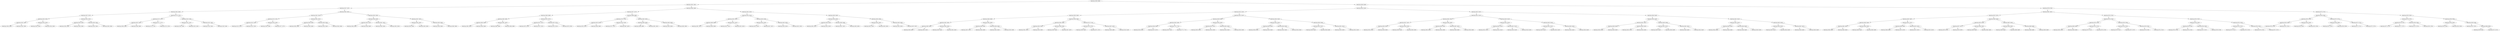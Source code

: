 digraph G{
645301116 [label="Node{data=[4938, 4938]}"]
645301116 -> 726604599
726604599 [label="Node{data=[3661, 3661]}"]
726604599 -> 1523367598
1523367598 [label="Node{data=[2187, 2187]}"]
1523367598 -> 1685319477
1685319477 [label="Node{data=[2065, 2065]}"]
1685319477 -> 1988947364
1988947364 [label="Node{data=[2057, 2057]}"]
1988947364 -> 633980641
633980641 [label="Node{data=[2053, 2053]}"]
633980641 -> 441398584
441398584 [label="Node{data=[1935, 1935]}"]
441398584 -> 1639869187
1639869187 [label="Node{data=[1894, 1894]}"]
441398584 -> 1892567901
1892567901 [label="Node{data=[1959, 1959]}"]
633980641 -> 458974571
458974571 [label="Node{data=[2055, 2055]}"]
458974571 -> 2019452365
2019452365 [label="Node{data=[2054, 2054]}"]
458974571 -> 1781202870
1781202870 [label="Node{data=[2056, 2056]}"]
1988947364 -> 1748817165
1748817165 [label="Node{data=[2061, 2061]}"]
1748817165 -> 671913308
671913308 [label="Node{data=[2059, 2059]}"]
671913308 -> 603450781
603450781 [label="Node{data=[2058, 2058]}"]
671913308 -> 513630490
513630490 [label="Node{data=[2060, 2060]}"]
1748817165 -> 277302137
277302137 [label="Node{data=[2063, 2063]}"]
277302137 -> 1550682688
1550682688 [label="Node{data=[2062, 2062]}"]
277302137 -> 1089081173
1089081173 [label="Node{data=[2064, 2064]}"]
1685319477 -> 898249699
898249699 [label="Node{data=[2179, 2179]}"]
898249699 -> 536636072
536636072 [label="Node{data=[2175, 2175]}"]
536636072 -> 796118173
796118173 [label="Node{data=[2067, 2067]}"]
796118173 -> 1064566401
1064566401 [label="Node{data=[2066, 2066]}"]
796118173 -> 1526912935
1526912935 [label="Node{data=[2068, 2068]}"]
536636072 -> 668421957
668421957 [label="Node{data=[2177, 2177]}"]
668421957 -> 376530950
376530950 [label="Node{data=[2176, 2176]}"]
668421957 -> 920001471
920001471 [label="Node{data=[2178, 2178]}"]
898249699 -> 2074365229
2074365229 [label="Node{data=[2183, 2183]}"]
2074365229 -> 1712625787
1712625787 [label="Node{data=[2181, 2181]}"]
1712625787 -> 2075717095
2075717095 [label="Node{data=[2180, 2180]}"]
1712625787 -> 2100628172
2100628172 [label="Node{data=[2182, 2182]}"]
2074365229 -> 606207330
606207330 [label="Node{data=[2185, 2185]}"]
606207330 -> 1723100893
1723100893 [label="Node{data=[2184, 2184]}"]
606207330 -> 1524588601
1524588601 [label="Node{data=[2186, 2186]}"]
1523367598 -> 266957508
266957508 [label="Node{data=[3645, 3645]}"]
266957508 -> 604521654
604521654 [label="Node{data=[3631, 3631]}"]
604521654 -> 1628378220
1628378220 [label="Node{data=[2274, 2274]}"]
1628378220 -> 1089498844
1089498844 [label="Node{data=[2232, 2232]}"]
1089498844 -> 72043348
72043348 [label="Node{data=[2219, 2219]}"]
1089498844 -> 1652589215
1652589215 [label="Node{data=[2255, 2255]}"]
1628378220 -> 2067093207
2067093207 [label="Node{data=[2330, 2330]}"]
2067093207 -> 946885091
946885091 [label="Node{data=[2299, 2299]}"]
2067093207 -> 1723841618
1723841618 [label="Node{data=[2377, 2377]}"]
604521654 -> 5070432
5070432 [label="Node{data=[3641, 3641]}"]
5070432 -> 1360999248
1360999248 [label="Node{data=[3639, 3639]}"]
1360999248 -> 1809489881
1809489881 [label="Node{data=[3638, 3638]}"]
1360999248 -> 1880945628
1880945628 [label="Node{data=[3640, 3640]}"]
5070432 -> 449322465
449322465 [label="Node{data=[3643, 3643]}"]
449322465 -> 845490267
845490267 [label="Node{data=[3642, 3642]}"]
449322465 -> 226385305
226385305 [label="Node{data=[3644, 3644]}"]
266957508 -> 443272697
443272697 [label="Node{data=[3653, 3653]}"]
443272697 -> 1075244096
1075244096 [label="Node{data=[3649, 3649]}"]
1075244096 -> 1529488361
1529488361 [label="Node{data=[3647, 3647]}"]
1529488361 -> 608649088
608649088 [label="Node{data=[3646, 3646]}"]
1529488361 -> 1619475188
1619475188 [label="Node{data=[3648, 3648]}"]
1075244096 -> 394575432
394575432 [label="Node{data=[3651, 3651]}"]
394575432 -> 490467898
490467898 [label="Node{data=[3650, 3650]}"]
394575432 -> 10319138
10319138 [label="Node{data=[3652, 3652]}"]
443272697 -> 1494531935
1494531935 [label="Node{data=[3657, 3657]}"]
1494531935 -> 1808805067
1808805067 [label="Node{data=[3655, 3655]}"]
1808805067 -> 699967913
699967913 [label="Node{data=[3654, 3654]}"]
1808805067 -> 1114107353
1114107353 [label="Node{data=[3656, 3656]}"]
1494531935 -> 1056263309
1056263309 [label="Node{data=[3659, 3659]}"]
1056263309 -> 1420397036
1420397036 [label="Node{data=[3658, 3658]}"]
1056263309 -> 942704433
942704433 [label="Node{data=[3660, 3660]}"]
726604599 -> 1162132683
1162132683 [label="Node{data=[4906, 4906]}"]
1162132683 -> 1363218890
1363218890 [label="Node{data=[3677, 3677]}"]
1363218890 -> 1228870887
1228870887 [label="Node{data=[3669, 3669]}"]
1228870887 -> 1963592702
1963592702 [label="Node{data=[3665, 3665]}"]
1963592702 -> 357061488
357061488 [label="Node{data=[3663, 3663]}"]
357061488 -> 1289674578
1289674578 [label="Node{data=[3662, 3662]}"]
357061488 -> 2104975874
2104975874 [label="Node{data=[3664, 3664]}"]
1963592702 -> 1485292457
1485292457 [label="Node{data=[3667, 3667]}"]
1485292457 -> 251910170
251910170 [label="Node{data=[3666, 3666]}"]
1485292457 -> 899523303
899523303 [label="Node{data=[3668, 3668]}"]
1228870887 -> 1933357348
1933357348 [label="Node{data=[3673, 3673]}"]
1933357348 -> 356564577
356564577 [label="Node{data=[3671, 3671]}"]
356564577 -> 68319195
68319195 [label="Node{data=[3670, 3670]}"]
356564577 -> 1547728676
1547728676 [label="Node{data=[3672, 3672]}"]
1933357348 -> 1256413209
1256413209 [label="Node{data=[3675, 3675]}"]
1256413209 -> 1514165394
1514165394 [label="Node{data=[3674, 3674]}"]
1256413209 -> 1308318894
1308318894 [label="Node{data=[3676, 3676]}"]
1363218890 -> 308149090
308149090 [label="Node{data=[4898, 4898]}"]
308149090 -> 1110330016
1110330016 [label="Node{data=[3733, 3733]}"]
1110330016 -> 445801139
445801139 [label="Node{data=[3679, 3679]}"]
445801139 -> 219894627
219894627 [label="Node{data=[3678, 3678]}"]
445801139 -> 1885351753
1885351753 [label="Node{data=[3680, 3680]}"]
1110330016 -> 1076564143
1076564143 [label="Node{data=[4128, 4128]}"]
1076564143 -> 1227187683
1227187683 [label="Node{data=[3767, 3767]}"]
1076564143 -> 519223279
519223279 [label="Node{data=[4897, 4897]}"]
308149090 -> 1872353567
1872353567 [label="Node{data=[4902, 4902]}"]
1872353567 -> 1999569451
1999569451 [label="Node{data=[4900, 4900]}"]
1999569451 -> 365390672
365390672 [label="Node{data=[4899, 4899]}"]
1999569451 -> 511830984
511830984 [label="Node{data=[4901, 4901]}"]
1872353567 -> 1072797734
1072797734 [label="Node{data=[4904, 4904]}"]
1072797734 -> 809565097
809565097 [label="Node{data=[4903, 4903]}"]
1072797734 -> 519281434
519281434 [label="Node{data=[4905, 4905]}"]
1162132683 -> 255720615
255720615 [label="Node{data=[4922, 4922]}"]
255720615 -> 1019114958
1019114958 [label="Node{data=[4914, 4914]}"]
1019114958 -> 194272323
194272323 [label="Node{data=[4910, 4910]}"]
194272323 -> 163392864
163392864 [label="Node{data=[4908, 4908]}"]
163392864 -> 1761943604
1761943604 [label="Node{data=[4907, 4907]}"]
163392864 -> 651831519
651831519 [label="Node{data=[4909, 4909]}"]
194272323 -> 260382211
260382211 [label="Node{data=[4912, 4912]}"]
260382211 -> 1865671870
1865671870 [label="Node{data=[4911, 4911]}"]
260382211 -> 804744684
804744684 [label="Node{data=[4913, 4913]}"]
1019114958 -> 1486631965
1486631965 [label="Node{data=[4918, 4918]}"]
1486631965 -> 2144226315
2144226315 [label="Node{data=[4916, 4916]}"]
2144226315 -> 254296408
254296408 [label="Node{data=[4915, 4915]}"]
2144226315 -> 463783260
463783260 [label="Node{data=[4917, 4917]}"]
1486631965 -> 572602089
572602089 [label="Node{data=[4920, 4920]}"]
572602089 -> 797083826
797083826 [label="Node{data=[4919, 4919]}"]
572602089 -> 1651322523
1651322523 [label="Node{data=[4921, 4921]}"]
255720615 -> 1600035247
1600035247 [label="Node{data=[4930, 4930]}"]
1600035247 -> 1961065171
1961065171 [label="Node{data=[4926, 4926]}"]
1961065171 -> 1327475685
1327475685 [label="Node{data=[4924, 4924]}"]
1327475685 -> 1150111083
1150111083 [label="Node{data=[4923, 4923]}"]
1327475685 -> 1874143156
1874143156 [label="Node{data=[4925, 4925]}"]
1961065171 -> 15727987
15727987 [label="Node{data=[4928, 4928]}"]
15727987 -> 840777224
840777224 [label="Node{data=[4927, 4927]}"]
15727987 -> 475388725
475388725 [label="Node{data=[4929, 4929]}"]
1600035247 -> 1511774092
1511774092 [label="Node{data=[4934, 4934]}"]
1511774092 -> 627092953
627092953 [label="Node{data=[4932, 4932]}"]
627092953 -> 2127964675
2127964675 [label="Node{data=[4931, 4931]}"]
627092953 -> 1290324639
1290324639 [label="Node{data=[4933, 4933]}"]
1511774092 -> 1212928825
1212928825 [label="Node{data=[4936, 4936]}"]
1212928825 -> 1759883660
1759883660 [label="Node{data=[4935, 4935]}"]
1212928825 -> 657201313
657201313 [label="Node{data=[4937, 4937]}"]
645301116 -> 765100777
765100777 [label="Node{data=[8459, 8459]}"]
765100777 -> 996040312
996040312 [label="Node{data=[8353, 8353]}"]
996040312 -> 2129850702
2129850702 [label="Node{data=[6191, 6191]}"]
2129850702 -> 970721057
970721057 [label="Node{data=[5060, 5060]}"]
970721057 -> 1076385593
1076385593 [label="Node{data=[4946, 4946]}"]
1076385593 -> 164396250
164396250 [label="Node{data=[4942, 4942]}"]
164396250 -> 1616745516
1616745516 [label="Node{data=[4940, 4940]}"]
1616745516 -> 971076105
971076105 [label="Node{data=[4939, 4939]}"]
1616745516 -> 1005747091
1005747091 [label="Node{data=[4941, 4941]}"]
164396250 -> 1362291355
1362291355 [label="Node{data=[4944, 4944]}"]
1362291355 -> 1564665957
1564665957 [label="Node{data=[4943, 4943]}"]
1362291355 -> 1862383870
1862383870 [label="Node{data=[4945, 4945]}"]
1076385593 -> 1191667822
1191667822 [label="Node{data=[4950, 4950]}"]
1191667822 -> 27730983
27730983 [label="Node{data=[4948, 4948]}"]
27730983 -> 1265427894
1265427894 [label="Node{data=[4947, 4947]}"]
27730983 -> 692613741
692613741 [label="Node{data=[4949, 4949]}"]
1191667822 -> 1441803058
1441803058 [label="Node{data=[5058, 5058]}"]
1441803058 -> 1833872311
1833872311 [label="Node{data=[4954, 4954]}"]
1441803058 -> 1101243133
1101243133 [label="Node{data=[5059, 5059]}"]
970721057 -> 722627518
722627518 [label="Node{data=[5068, 5068]}"]
722627518 -> 2146401365
2146401365 [label="Node{data=[5064, 5064]}"]
2146401365 -> 1734636300
1734636300 [label="Node{data=[5062, 5062]}"]
1734636300 -> 999067991
999067991 [label="Node{data=[5061, 5061]}"]
1734636300 -> 58413571
58413571 [label="Node{data=[5063, 5063]}"]
2146401365 -> 124947437
124947437 [label="Node{data=[5066, 5066]}"]
124947437 -> 1128948764
1128948764 [label="Node{data=[5065, 5065]}"]
124947437 -> 479417099
479417099 [label="Node{data=[5067, 5067]}"]
722627518 -> 1168241104
1168241104 [label="Node{data=[5114, 5114]}"]
1168241104 -> 1444882282
1444882282 [label="Node{data=[5070, 5070]}"]
1444882282 -> 1189462833
1189462833 [label="Node{data=[5069, 5069]}"]
1444882282 -> 1080613869
1080613869 [label="Node{data=[5071, 5071]}"]
1168241104 -> 177048897
177048897 [label="Node{data=[5497, 5497]}"]
177048897 -> 621203213
621203213 [label="Node{data=[5488, 5488]}"]
177048897 -> 1293057239
1293057239 [label="Node{data=[6149, 6149]}"]
2129850702 -> 1268998443
1268998443 [label="Node{data=[8337, 8337]}"]
1268998443 -> 765598363
765598363 [label="Node{data=[8329, 8329]}"]
765598363 -> 1053804165
1053804165 [label="Node{data=[6300, 6300]}"]
1053804165 -> 1617293647
1617293647 [label="Node{data=[6248, 6248]}"]
1617293647 -> 807366225
807366225 [label="Node{data=[6238, 6238]}"]
1617293647 -> 223661067
223661067 [label="Node{data=[6273, 6273]}"]
1053804165 -> 1307560138
1307560138 [label="Node{data=[7702, 7702]}"]
1307560138 -> 38778801
38778801 [label="Node{data=[6391, 6391]}"]
1307560138 -> 1231629391
1231629391 [label="Node{data=[7772, 7772]}"]
765598363 -> 1651938813
1651938813 [label="Node{data=[8333, 8333]}"]
1651938813 -> 1366079713
1366079713 [label="Node{data=[8331, 8331]}"]
1366079713 -> 778141506
778141506 [label="Node{data=[8330, 8330]}"]
1366079713 -> 787101077
787101077 [label="Node{data=[8332, 8332]}"]
1651938813 -> 2019923144
2019923144 [label="Node{data=[8335, 8335]}"]
2019923144 -> 1291485333
1291485333 [label="Node{data=[8334, 8334]}"]
2019923144 -> 1774484775
1774484775 [label="Node{data=[8336, 8336]}"]
1268998443 -> 385727255
385727255 [label="Node{data=[8345, 8345]}"]
385727255 -> 1114291924
1114291924 [label="Node{data=[8341, 8341]}"]
1114291924 -> 1510764580
1510764580 [label="Node{data=[8339, 8339]}"]
1510764580 -> 283841287
283841287 [label="Node{data=[8338, 8338]}"]
1510764580 -> 1807034126
1807034126 [label="Node{data=[8340, 8340]}"]
1114291924 -> 2092873906
2092873906 [label="Node{data=[8343, 8343]}"]
2092873906 -> 1158310481
1158310481 [label="Node{data=[8342, 8342]}"]
2092873906 -> 229718748
229718748 [label="Node{data=[8344, 8344]}"]
385727255 -> 1333719347
1333719347 [label="Node{data=[8349, 8349]}"]
1333719347 -> 1183628102
1183628102 [label="Node{data=[8347, 8347]}"]
1183628102 -> 1354893604
1354893604 [label="Node{data=[8346, 8346]}"]
1183628102 -> 1419886138
1419886138 [label="Node{data=[8348, 8348]}"]
1333719347 -> 1819159284
1819159284 [label="Node{data=[8351, 8351]}"]
1819159284 -> 1327233716
1327233716 [label="Node{data=[8350, 8350]}"]
1819159284 -> 265310554
265310554 [label="Node{data=[8352, 8352]}"]
996040312 -> 1457090292
1457090292 [label="Node{data=[8427, 8427]}"]
1457090292 -> 1274926929
1274926929 [label="Node{data=[8411, 8411]}"]
1274926929 -> 1537428160
1537428160 [label="Node{data=[8361, 8361]}"]
1537428160 -> 1450478191
1450478191 [label="Node{data=[8357, 8357]}"]
1450478191 -> 1263001755
1263001755 [label="Node{data=[8355, 8355]}"]
1263001755 -> 1856365053
1856365053 [label="Node{data=[8354, 8354]}"]
1263001755 -> 798053283
798053283 [label="Node{data=[8356, 8356]}"]
1450478191 -> 1564775372
1564775372 [label="Node{data=[8359, 8359]}"]
1564775372 -> 703849415
703849415 [label="Node{data=[8358, 8358]}"]
1564775372 -> 1746425101
1746425101 [label="Node{data=[8360, 8360]}"]
1537428160 -> 1295060966
1295060966 [label="Node{data=[8365, 8365]}"]
1295060966 -> 881999743
881999743 [label="Node{data=[8363, 8363]}"]
881999743 -> 38346737
38346737 [label="Node{data=[8362, 8362]}"]
881999743 -> 684950152
684950152 [label="Node{data=[8364, 8364]}"]
1295060966 -> 1842931275
1842931275 [label="Node{data=[8367, 8367]}"]
1842931275 -> 1217680712
1217680712 [label="Node{data=[8366, 8366]}"]
1842931275 -> 48786748
48786748 [label="Node{data=[8384, 8384]}"]
1274926929 -> 907765803
907765803 [label="Node{data=[8419, 8419]}"]
907765803 -> 484129309
484129309 [label="Node{data=[8415, 8415]}"]
484129309 -> 1989087963
1989087963 [label="Node{data=[8413, 8413]}"]
1989087963 -> 927928507
927928507 [label="Node{data=[8412, 8412]}"]
1989087963 -> 1526234185
1526234185 [label="Node{data=[8414, 8414]}"]
484129309 -> 523681497
523681497 [label="Node{data=[8417, 8417]}"]
523681497 -> 287403566
287403566 [label="Node{data=[8416, 8416]}"]
523681497 -> 1587834489
1587834489 [label="Node{data=[8418, 8418]}"]
907765803 -> 1202146256
1202146256 [label="Node{data=[8423, 8423]}"]
1202146256 -> 1842214283
1842214283 [label="Node{data=[8421, 8421]}"]
1842214283 -> 2005378562
2005378562 [label="Node{data=[8420, 8420]}"]
1842214283 -> 170772781
170772781 [label="Node{data=[8422, 8422]}"]
1202146256 -> 2007624307
2007624307 [label="Node{data=[8425, 8425]}"]
2007624307 -> 1967798432
1967798432 [label="Node{data=[8424, 8424]}"]
2007624307 -> 1060583357
1060583357 [label="Node{data=[8426, 8426]}"]
1457090292 -> 1538778583
1538778583 [label="Node{data=[8443, 8443]}"]
1538778583 -> 1677026976
1677026976 [label="Node{data=[8435, 8435]}"]
1677026976 -> 1197395270
1197395270 [label="Node{data=[8431, 8431]}"]
1197395270 -> 1104314575
1104314575 [label="Node{data=[8429, 8429]}"]
1104314575 -> 632249471
632249471 [label="Node{data=[8428, 8428]}"]
1104314575 -> 1831337484
1831337484 [label="Node{data=[8430, 8430]}"]
1197395270 -> 1545746963
1545746963 [label="Node{data=[8433, 8433]}"]
1545746963 -> 161684896
161684896 [label="Node{data=[8432, 8432]}"]
1545746963 -> 1454437455
1454437455 [label="Node{data=[8434, 8434]}"]
1677026976 -> 70629131
70629131 [label="Node{data=[8439, 8439]}"]
70629131 -> 1233839932
1233839932 [label="Node{data=[8437, 8437]}"]
1233839932 -> 1490402736
1490402736 [label="Node{data=[8436, 8436]}"]
1233839932 -> 152447081
152447081 [label="Node{data=[8438, 8438]}"]
70629131 -> 540171183
540171183 [label="Node{data=[8441, 8441]}"]
540171183 -> 1050667922
1050667922 [label="Node{data=[8440, 8440]}"]
540171183 -> 1263725004
1263725004 [label="Node{data=[8442, 8442]}"]
1538778583 -> 1933559215
1933559215 [label="Node{data=[8451, 8451]}"]
1933559215 -> 1096947524
1096947524 [label="Node{data=[8447, 8447]}"]
1096947524 -> 6334337
6334337 [label="Node{data=[8445, 8445]}"]
6334337 -> 1545609928
1545609928 [label="Node{data=[8444, 8444]}"]
6334337 -> 1363121758
1363121758 [label="Node{data=[8446, 8446]}"]
1096947524 -> 11952906
11952906 [label="Node{data=[8449, 8449]}"]
11952906 -> 91193394
91193394 [label="Node{data=[8448, 8448]}"]
11952906 -> 1485100085
1485100085 [label="Node{data=[8450, 8450]}"]
1933559215 -> 1965302813
1965302813 [label="Node{data=[8455, 8455]}"]
1965302813 -> 1186572160
1186572160 [label="Node{data=[8453, 8453]}"]
1186572160 -> 1068417397
1068417397 [label="Node{data=[8452, 8452]}"]
1186572160 -> 1098223561
1098223561 [label="Node{data=[8454, 8454]}"]
1965302813 -> 363155254
363155254 [label="Node{data=[8457, 8457]}"]
363155254 -> 506167205
506167205 [label="Node{data=[8456, 8456]}"]
363155254 -> 1464311932
1464311932 [label="Node{data=[8458, 8458]}"]
765100777 -> 983656090
983656090 [label="Node{data=[8758, 8758]}"]
983656090 -> 96621063
96621063 [label="Node{data=[8491, 8491]}"]
96621063 -> 1087492941
1087492941 [label="Node{data=[8475, 8475]}"]
1087492941 -> 721407851
721407851 [label="Node{data=[8467, 8467]}"]
721407851 -> 467400984
467400984 [label="Node{data=[8463, 8463]}"]
467400984 -> 211730958
211730958 [label="Node{data=[8461, 8461]}"]
211730958 -> 1117467499
1117467499 [label="Node{data=[8460, 8460]}"]
211730958 -> 374024388
374024388 [label="Node{data=[8462, 8462]}"]
467400984 -> 1385955372
1385955372 [label="Node{data=[8465, 8465]}"]
1385955372 -> 686302915
686302915 [label="Node{data=[8464, 8464]}"]
1385955372 -> 863193310
863193310 [label="Node{data=[8466, 8466]}"]
721407851 -> 2083609468
2083609468 [label="Node{data=[8471, 8471]}"]
2083609468 -> 1319025078
1319025078 [label="Node{data=[8469, 8469]}"]
1319025078 -> 657014936
657014936 [label="Node{data=[8468, 8468]}"]
1319025078 -> 238410011
238410011 [label="Node{data=[8470, 8470]}"]
2083609468 -> 2024380698
2024380698 [label="Node{data=[8473, 8473]}"]
2024380698 -> 1136778416
1136778416 [label="Node{data=[8472, 8472]}"]
2024380698 -> 771844560
771844560 [label="Node{data=[8474, 8474]}"]
1087492941 -> 249335818
249335818 [label="Node{data=[8483, 8483]}"]
249335818 -> 973715842
973715842 [label="Node{data=[8479, 8479]}"]
973715842 -> 2011223599
2011223599 [label="Node{data=[8477, 8477]}"]
2011223599 -> 1384808170
1384808170 [label="Node{data=[8476, 8476]}"]
2011223599 -> 943515761
943515761 [label="Node{data=[8478, 8478]}"]
973715842 -> 1326355293
1326355293 [label="Node{data=[8481, 8481]}"]
1326355293 -> 1043227965
1043227965 [label="Node{data=[8480, 8480]}"]
1326355293 -> 1062351164
1062351164 [label="Node{data=[8482, 8482]}"]
249335818 -> 1618094535
1618094535 [label="Node{data=[8487, 8487]}"]
1618094535 -> 1541262063
1541262063 [label="Node{data=[8485, 8485]}"]
1541262063 -> 379013924
379013924 [label="Node{data=[8484, 8484]}"]
1541262063 -> 954352411
954352411 [label="Node{data=[8486, 8486]}"]
1618094535 -> 1227848145
1227848145 [label="Node{data=[8489, 8489]}"]
1227848145 -> 2081441961
2081441961 [label="Node{data=[8488, 8488]}"]
1227848145 -> 1349710436
1349710436 [label="Node{data=[8490, 8490]}"]
96621063 -> 2049087978
2049087978 [label="Node{data=[8742, 8742]}"]
2049087978 -> 1223792270
1223792270 [label="Node{data=[8734, 8734]}"]
1223792270 -> 920312377
920312377 [label="Node{data=[8730, 8730]}"]
920312377 -> 1912405844
1912405844 [label="Node{data=[8493, 8493]}"]
1912405844 -> 536859976
536859976 [label="Node{data=[8492, 8492]}"]
1912405844 -> 1543398879
1543398879 [label="Node{data=[8494, 8494]}"]
920312377 -> 999647115
999647115 [label="Node{data=[8732, 8732]}"]
999647115 -> 755313138
755313138 [label="Node{data=[8731, 8731]}"]
999647115 -> 1278340239
1278340239 [label="Node{data=[8733, 8733]}"]
1223792270 -> 1690937419
1690937419 [label="Node{data=[8738, 8738]}"]
1690937419 -> 1953509990
1953509990 [label="Node{data=[8736, 8736]}"]
1953509990 -> 1883164579
1883164579 [label="Node{data=[8735, 8735]}"]
1953509990 -> 866648255
866648255 [label="Node{data=[8737, 8737]}"]
1690937419 -> 436890993
436890993 [label="Node{data=[8740, 8740]}"]
436890993 -> 1864146772
1864146772 [label="Node{data=[8739, 8739]}"]
436890993 -> 1775830723
1775830723 [label="Node{data=[8741, 8741]}"]
2049087978 -> 445075135
445075135 [label="Node{data=[8750, 8750]}"]
445075135 -> 1395640699
1395640699 [label="Node{data=[8746, 8746]}"]
1395640699 -> 1480723061
1480723061 [label="Node{data=[8744, 8744]}"]
1480723061 -> 2039279776
2039279776 [label="Node{data=[8743, 8743]}"]
1480723061 -> 1499380632
1499380632 [label="Node{data=[8745, 8745]}"]
1395640699 -> 1956103641
1956103641 [label="Node{data=[8748, 8748]}"]
1956103641 -> 1020160156
1020160156 [label="Node{data=[8747, 8747]}"]
1956103641 -> 584681045
584681045 [label="Node{data=[8749, 8749]}"]
445075135 -> 251096045
251096045 [label="Node{data=[8754, 8754]}"]
251096045 -> 1141169895
1141169895 [label="Node{data=[8752, 8752]}"]
1141169895 -> 188863603
188863603 [label="Node{data=[8751, 8751]}"]
1141169895 -> 1707343968
1707343968 [label="Node{data=[8753, 8753]}"]
251096045 -> 1356445494
1356445494 [label="Node{data=[8756, 8756]}"]
1356445494 -> 843622444
843622444 [label="Node{data=[8755, 8755]}"]
1356445494 -> 925827162
925827162 [label="Node{data=[8757, 8757]}"]
983656090 -> 1915605471
1915605471 [label="Node{data=[8774, 8774]}"]
1915605471 -> 1875949739
1875949739 [label="Node{data=[8766, 8766]}"]
1875949739 -> 414082229
414082229 [label="Node{data=[8762, 8762]}"]
414082229 -> 1464633898
1464633898 [label="Node{data=[8760, 8760]}"]
1464633898 -> 1274219061
1274219061 [label="Node{data=[8759, 8759]}"]
1464633898 -> 562886144
562886144 [label="Node{data=[8761, 8761]}"]
414082229 -> 1257026888
1257026888 [label="Node{data=[8764, 8764]}"]
1257026888 -> 2042784741
2042784741 [label="Node{data=[8763, 8763]}"]
1257026888 -> 716403786
716403786 [label="Node{data=[8765, 8765]}"]
1875949739 -> 1825160170
1825160170 [label="Node{data=[8770, 8770]}"]
1825160170 -> 1126172110
1126172110 [label="Node{data=[8768, 8768]}"]
1126172110 -> 693617420
693617420 [label="Node{data=[8767, 8767]}"]
1126172110 -> 418902856
418902856 [label="Node{data=[8769, 8769]}"]
1825160170 -> 968891735
968891735 [label="Node{data=[8772, 8772]}"]
968891735 -> 2047701460
2047701460 [label="Node{data=[8771, 8771]}"]
968891735 -> 1842713146
1842713146 [label="Node{data=[8773, 8773]}"]
1915605471 -> 1251955067
1251955067 [label="Node{data=[8782, 8782]}"]
1251955067 -> 1930217434
1930217434 [label="Node{data=[8778, 8778]}"]
1930217434 -> 1654561726
1654561726 [label="Node{data=[8776, 8776]}"]
1654561726 -> 597397909
597397909 [label="Node{data=[8775, 8775]}"]
1654561726 -> 331286548
331286548 [label="Node{data=[8777, 8777]}"]
1930217434 -> 110636974
110636974 [label="Node{data=[8780, 8780]}"]
110636974 -> 273483688
273483688 [label="Node{data=[8779, 8779]}"]
110636974 -> 1873099533
1873099533 [label="Node{data=[8781, 8781]}"]
1251955067 -> 78733637
78733637 [label="Node{data=[8786, 8786]}"]
78733637 -> 1133759266
1133759266 [label="Node{data=[8784, 8784]}"]
1133759266 -> 991687871
991687871 [label="Node{data=[8783, 8783]}"]
1133759266 -> 2099301762
2099301762 [label="Node{data=[8785, 8785]}"]
78733637 -> 1922310186
1922310186 [label="Node{data=[8788, 8788]}"]
1922310186 -> 797126529
797126529 [label="Node{data=[8787, 8787]}"]
1922310186 -> 1264163010
1264163010 [label="Node{data=[8838, 8838]}"]
1264163010 -> 820904182
820904182 [label="Node{data=[8789, 8789]}"]
1264163010 -> 1663628209
1663628209 [label="Node{data=[9173, 9173]}"]
}